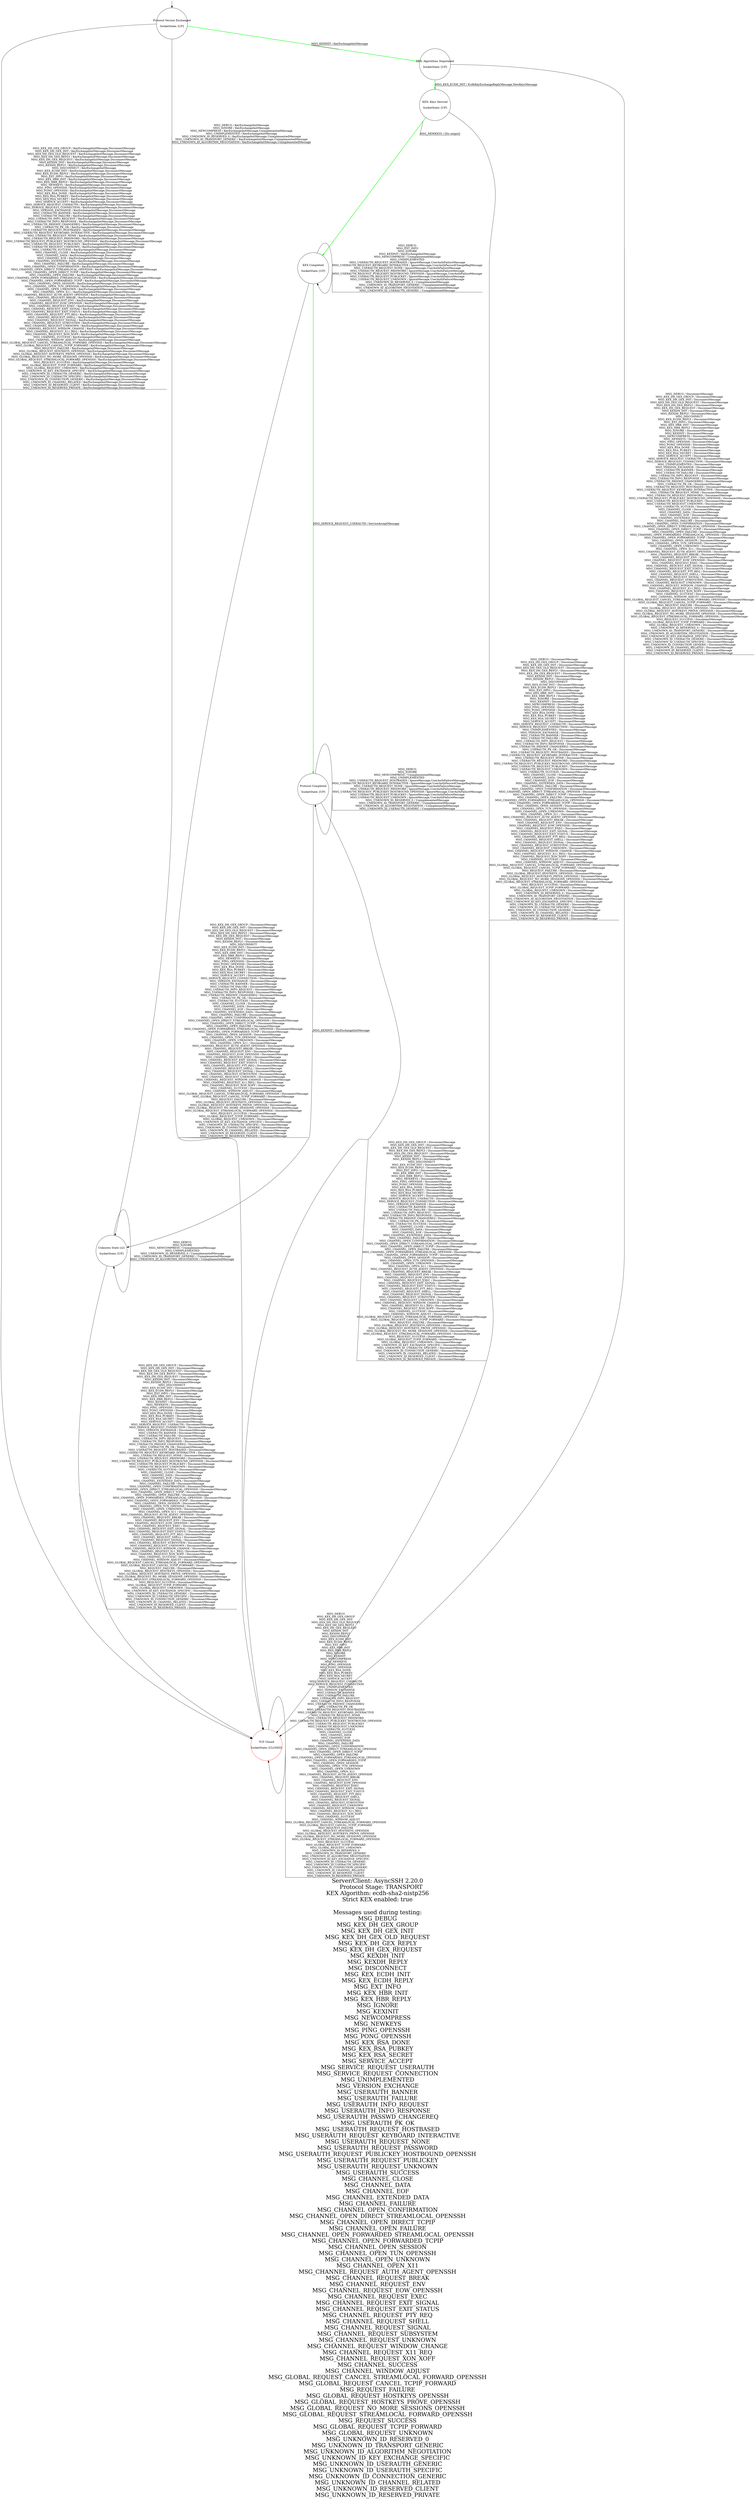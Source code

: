 digraph g {

    labelloc = "b"
    label = "Server/Client: AsyncSSH 2.20.0
    Protocol Stage: TRANSPORT
KEX Algorithm: ecdh-sha2-nistp256
Strict KEX enabled: true

 Messages used during testing: 
MSG_DEBUG
MSG_KEX_DH_GEX_GROUP
MSG_KEX_DH_GEX_INIT
MSG_KEX_DH_GEX_OLD_REQUEST
MSG_KEX_DH_GEX_REPLY
MSG_KEX_DH_GEX_REQUEST
MSG_KEXDH_INIT
MSG_KEXDH_REPLY
MSG_DISCONNECT
MSG_KEX_ECDH_INIT
MSG_KEX_ECDH_REPLY
MSG_EXT_INFO
MSG_KEX_HBR_INIT
MSG_KEX_HBR_REPLY
MSG_IGNORE
MSG_KEXINIT
MSG_NEWCOMPRESS
MSG_NEWKEYS
MSG_PING_OPENSSH
MSG_PONG_OPENSSH
MSG_KEX_RSA_DONE
MSG_KEX_RSA_PUBKEY
MSG_KEX_RSA_SECRET
MSG_SERVICE_ACCEPT
MSG_SERVICE_REQUEST_USERAUTH
MSG_SERVICE_REQUEST_CONNECTION
MSG_UNIMPLEMENTED
MSG_VERSION_EXCHANGE
MSG_USERAUTH_BANNER
MSG_USERAUTH_FAILURE
MSG_USERAUTH_INFO_REQUEST
MSG_USERAUTH_INFO_RESPONSE
MSG_USERAUTH_PASSWD_CHANGEREQ
MSG_USERAUTH_PK_OK
MSG_USERAUTH_REQUEST_HOSTBASED
MSG_USERAUTH_REQUEST_KEYBOARD_INTERACTIVE
MSG_USERAUTH_REQUEST_NONE
MSG_USERAUTH_REQUEST_PASSWORD
MSG_USERAUTH_REQUEST_PUBLICKEY_HOSTBOUND_OPENSSH
MSG_USERAUTH_REQUEST_PUBLICKEY
MSG_USERAUTH_REQUEST_UNKNOWN
MSG_USERAUTH_SUCCESS
MSG_CHANNEL_CLOSE
MSG_CHANNEL_DATA
MSG_CHANNEL_EOF
MSG_CHANNEL_EXTENDED_DATA
MSG_CHANNEL_FAILURE
MSG_CHANNEL_OPEN_CONFIRMATION
MSG_CHANNEL_OPEN_DIRECT_STREAMLOCAL_OPENSSH
MSG_CHANNEL_OPEN_DIRECT_TCPIP
MSG_CHANNEL_OPEN_FAILURE
MSG_CHANNEL_OPEN_FORWARDED_STREAMLOCAL_OPENSSH
MSG_CHANNEL_OPEN_FORWARDED_TCPIP
MSG_CHANNEL_OPEN_SESSION
MSG_CHANNEL_OPEN_TUN_OPENSSH
MSG_CHANNEL_OPEN_UNKNOWN
MSG_CHANNEL_OPEN_X11
MSG_CHANNEL_REQUEST_AUTH_AGENT_OPENSSH
MSG_CHANNEL_REQUEST_BREAK
MSG_CHANNEL_REQUEST_ENV
MSG_CHANNEL_REQUEST_EOW_OPENSSH
MSG_CHANNEL_REQUEST_EXEC
MSG_CHANNEL_REQUEST_EXIT_SIGNAL
MSG_CHANNEL_REQUEST_EXIT_STATUS
MSG_CHANNEL_REQUEST_PTY_REQ
MSG_CHANNEL_REQUEST_SHELL
MSG_CHANNEL_REQUEST_SIGNAL
MSG_CHANNEL_REQUEST_SUBSYSTEM
MSG_CHANNEL_REQUEST_UNKNOWN
MSG_CHANNEL_REQUEST_WINDOW_CHANGE
MSG_CHANNEL_REQUEST_X11_REQ
MSG_CHANNEL_REQUEST_XON_XOFF
MSG_CHANNEL_SUCCESS
MSG_CHANNEL_WINDOW_ADJUST
MSG_GLOBAL_REQUEST_CANCEL_STREAMLOCAL_FORWARD_OPENSSH
MSG_GLOBAL_REQUEST_CANCEL_TCPIP_FORWARD
MSG_REQUEST_FAILURE
MSG_GLOBAL_REQUEST_HOSTKEYS_OPENSSH
MSG_GLOBAL_REQUEST_HOSTKEYS_PROVE_OPENSSH
MSG_GLOBAL_REQUEST_NO_MORE_SESSIONS_OPENSSH
MSG_GLOBAL_REQUEST_STREAMLOCAL_FORWARD_OPENSSH
MSG_REQUEST_SUCCESS
MSG_GLOBAL_REQUEST_TCPIP_FORWARD
MSG_GLOBAL_REQUEST_UNKNOWN
MSG_UNKNOWN_ID_RESERVED_0
MSG_UNKNOWN_ID_TRANSPORT_GENERIC
MSG_UNKNOWN_ID_ALGORITHM_NEGOTIATION
MSG_UNKNOWN_ID_KEY_EXCHANGE_SPECIFIC
MSG_UNKNOWN_ID_USERAUTH_GENERIC
MSG_UNKNOWN_ID_USERAUTH_SPECIFIC
MSG_UNKNOWN_ID_CONNECTION_GENERIC
MSG_UNKNOWN_ID_CHANNEL_RELATED
MSG_UNKNOWN_ID_RESERVED_CLIENT
MSG_UNKNOWN_ID_RESERVED_PRIVATE
"
    fontsize = 30
    edge[decorate="true"]

	s0 [shape="circle" width="2.3" label="Protocol Version Exchanged

SocketState: [UP]" fixedsize="true" height="2.3"];
	s1 [shape="circle" width="2.3" label="KEX: Algorithms Negotiated

SocketState: [UP]" fixedsize="true" height="2.3"];
	s2 [shape="circle" width="2.3" label="Unknown State (s2)

SocketState: [UP]" fixedsize="true" height="2.3"];
	s3 [shape="circle" color="RED" width="2.3" label="TCP Closed

SocketState: [CLOSED]" fixedsize="true" height="2.3"];
	s4 [shape="circle" width="2.3" label="KEX: Keys Derived

SocketState: [UP]" fixedsize="true" height="2.3"];
	s5 [shape="circle" width="2.3" label="KEX Completed

SocketState: [UP]" fixedsize="true" height="2.3"];
	s6 [shape="circle" width="2.3" label="Protocol Completed

SocketState: [UP]" fixedsize="true" height="2.3"];
	s0 -> s2 [label="MSG_DEBUG / KeyExchangeInitMessage
MSG_IGNORE / KeyExchangeInitMessage
MSG_NEWCOMPRESS / KeyExchangeInitMessage,UnimplementedMessage
MSG_UNIMPLEMENTED / KeyExchangeInitMessage
MSG_UNKNOWN_ID_RESERVED_0 / KeyExchangeInitMessage,UnimplementedMessage
MSG_UNKNOWN_ID_TRANSPORT_GENERIC / KeyExchangeInitMessage,UnimplementedMessage
MSG_UNKNOWN_ID_ALGORITHM_NEGOTIATION / KeyExchangeInitMessage,UnimplementedMessage"];
	s0 -> s3 [label="MSG_KEX_DH_GEX_GROUP / KeyExchangeInitMessage,DisconnectMessage
MSG_KEX_DH_GEX_INIT / KeyExchangeInitMessage,DisconnectMessage
MSG_KEX_DH_GEX_OLD_REQUEST / KeyExchangeInitMessage,DisconnectMessage
MSG_KEX_DH_GEX_REPLY / KeyExchangeInitMessage,DisconnectMessage
MSG_KEX_DH_GEX_REQUEST / KeyExchangeInitMessage,DisconnectMessage
MSG_KEXDH_INIT / KeyExchangeInitMessage,DisconnectMessage
MSG_KEXDH_REPLY / KeyExchangeInitMessage,DisconnectMessage
MSG_DISCONNECT / KeyExchangeInitMessage
MSG_KEX_ECDH_INIT / KeyExchangeInitMessage,DisconnectMessage
MSG_KEX_ECDH_REPLY / KeyExchangeInitMessage,DisconnectMessage
MSG_EXT_INFO / KeyExchangeInitMessage,DisconnectMessage
MSG_KEX_HBR_INIT / KeyExchangeInitMessage,DisconnectMessage
MSG_KEX_HBR_REPLY / KeyExchangeInitMessage,DisconnectMessage
MSG_NEWKEYS / KeyExchangeInitMessage,DisconnectMessage
MSG_PING_OPENSSH / KeyExchangeInitMessage,DisconnectMessage
MSG_PONG_OPENSSH / KeyExchangeInitMessage,DisconnectMessage
MSG_KEX_RSA_DONE / KeyExchangeInitMessage,DisconnectMessage
MSG_KEX_RSA_PUBKEY / KeyExchangeInitMessage,DisconnectMessage
MSG_KEX_RSA_SECRET / KeyExchangeInitMessage,DisconnectMessage
MSG_SERVICE_ACCEPT / KeyExchangeInitMessage,DisconnectMessage
MSG_SERVICE_REQUEST_USERAUTH / KeyExchangeInitMessage,DisconnectMessage
MSG_SERVICE_REQUEST_CONNECTION / KeyExchangeInitMessage,DisconnectMessage
MSG_VERSION_EXCHANGE / KeyExchangeInitMessage,DisconnectMessage
MSG_USERAUTH_BANNER / KeyExchangeInitMessage,DisconnectMessage
MSG_USERAUTH_FAILURE / KeyExchangeInitMessage,DisconnectMessage
MSG_USERAUTH_INFO_REQUEST / KeyExchangeInitMessage,DisconnectMessage
MSG_USERAUTH_INFO_RESPONSE / KeyExchangeInitMessage,DisconnectMessage
MSG_USERAUTH_PASSWD_CHANGEREQ / KeyExchangeInitMessage,DisconnectMessage
MSG_USERAUTH_PK_OK / KeyExchangeInitMessage,DisconnectMessage
MSG_USERAUTH_REQUEST_HOSTBASED / KeyExchangeInitMessage,DisconnectMessage
MSG_USERAUTH_REQUEST_KEYBOARD_INTERACTIVE / KeyExchangeInitMessage,DisconnectMessage
MSG_USERAUTH_REQUEST_NONE / KeyExchangeInitMessage,DisconnectMessage
MSG_USERAUTH_REQUEST_PASSWORD / KeyExchangeInitMessage,DisconnectMessage
MSG_USERAUTH_REQUEST_PUBLICKEY_HOSTBOUND_OPENSSH / KeyExchangeInitMessage,DisconnectMessage
MSG_USERAUTH_REQUEST_PUBLICKEY / KeyExchangeInitMessage,DisconnectMessage
MSG_USERAUTH_REQUEST_UNKNOWN / KeyExchangeInitMessage,DisconnectMessage
MSG_USERAUTH_SUCCESS / KeyExchangeInitMessage,DisconnectMessage
MSG_CHANNEL_CLOSE / KeyExchangeInitMessage,DisconnectMessage
MSG_CHANNEL_DATA / KeyExchangeInitMessage,DisconnectMessage
MSG_CHANNEL_EOF / KeyExchangeInitMessage,DisconnectMessage
MSG_CHANNEL_EXTENDED_DATA / KeyExchangeInitMessage,DisconnectMessage
MSG_CHANNEL_FAILURE / KeyExchangeInitMessage,DisconnectMessage
MSG_CHANNEL_OPEN_CONFIRMATION / KeyExchangeInitMessage,DisconnectMessage
MSG_CHANNEL_OPEN_DIRECT_STREAMLOCAL_OPENSSH / KeyExchangeInitMessage,DisconnectMessage
MSG_CHANNEL_OPEN_DIRECT_TCPIP / KeyExchangeInitMessage,DisconnectMessage
MSG_CHANNEL_OPEN_FAILURE / KeyExchangeInitMessage,DisconnectMessage
MSG_CHANNEL_OPEN_FORWARDED_STREAMLOCAL_OPENSSH / KeyExchangeInitMessage,DisconnectMessage
MSG_CHANNEL_OPEN_FORWARDED_TCPIP / KeyExchangeInitMessage,DisconnectMessage
MSG_CHANNEL_OPEN_SESSION / KeyExchangeInitMessage,DisconnectMessage
MSG_CHANNEL_OPEN_TUN_OPENSSH / KeyExchangeInitMessage,DisconnectMessage
MSG_CHANNEL_OPEN_UNKNOWN / KeyExchangeInitMessage,DisconnectMessage
MSG_CHANNEL_OPEN_X11 / KeyExchangeInitMessage,DisconnectMessage
MSG_CHANNEL_REQUEST_AUTH_AGENT_OPENSSH / KeyExchangeInitMessage,DisconnectMessage
MSG_CHANNEL_REQUEST_BREAK / KeyExchangeInitMessage,DisconnectMessage
MSG_CHANNEL_REQUEST_ENV / KeyExchangeInitMessage,DisconnectMessage
MSG_CHANNEL_REQUEST_EOW_OPENSSH / KeyExchangeInitMessage,DisconnectMessage
MSG_CHANNEL_REQUEST_EXEC / KeyExchangeInitMessage,DisconnectMessage
MSG_CHANNEL_REQUEST_EXIT_SIGNAL / KeyExchangeInitMessage,DisconnectMessage
MSG_CHANNEL_REQUEST_EXIT_STATUS / KeyExchangeInitMessage,DisconnectMessage
MSG_CHANNEL_REQUEST_PTY_REQ / KeyExchangeInitMessage,DisconnectMessage
MSG_CHANNEL_REQUEST_SHELL / KeyExchangeInitMessage,DisconnectMessage
MSG_CHANNEL_REQUEST_SIGNAL / KeyExchangeInitMessage,DisconnectMessage
MSG_CHANNEL_REQUEST_SUBSYSTEM / KeyExchangeInitMessage,DisconnectMessage
MSG_CHANNEL_REQUEST_UNKNOWN / KeyExchangeInitMessage,DisconnectMessage
MSG_CHANNEL_REQUEST_WINDOW_CHANGE / KeyExchangeInitMessage,DisconnectMessage
MSG_CHANNEL_REQUEST_X11_REQ / KeyExchangeInitMessage,DisconnectMessage
MSG_CHANNEL_REQUEST_XON_XOFF / KeyExchangeInitMessage,DisconnectMessage
MSG_CHANNEL_SUCCESS / KeyExchangeInitMessage,DisconnectMessage
MSG_CHANNEL_WINDOW_ADJUST / KeyExchangeInitMessage,DisconnectMessage
MSG_GLOBAL_REQUEST_CANCEL_STREAMLOCAL_FORWARD_OPENSSH / KeyExchangeInitMessage,DisconnectMessage
MSG_GLOBAL_REQUEST_CANCEL_TCPIP_FORWARD / KeyExchangeInitMessage,DisconnectMessage
MSG_REQUEST_FAILURE / KeyExchangeInitMessage,DisconnectMessage
MSG_GLOBAL_REQUEST_HOSTKEYS_OPENSSH / KeyExchangeInitMessage,DisconnectMessage
MSG_GLOBAL_REQUEST_HOSTKEYS_PROVE_OPENSSH / KeyExchangeInitMessage,DisconnectMessage
MSG_GLOBAL_REQUEST_NO_MORE_SESSIONS_OPENSSH / KeyExchangeInitMessage,DisconnectMessage
MSG_GLOBAL_REQUEST_STREAMLOCAL_FORWARD_OPENSSH / KeyExchangeInitMessage,DisconnectMessage
MSG_REQUEST_SUCCESS / KeyExchangeInitMessage,DisconnectMessage
MSG_GLOBAL_REQUEST_TCPIP_FORWARD / KeyExchangeInitMessage,DisconnectMessage
MSG_GLOBAL_REQUEST_UNKNOWN / KeyExchangeInitMessage,DisconnectMessage
MSG_UNKNOWN_ID_KEY_EXCHANGE_SPECIFIC / KeyExchangeInitMessage,DisconnectMessage
MSG_UNKNOWN_ID_USERAUTH_GENERIC / KeyExchangeInitMessage,DisconnectMessage
MSG_UNKNOWN_ID_USERAUTH_SPECIFIC / KeyExchangeInitMessage,DisconnectMessage
MSG_UNKNOWN_ID_CONNECTION_GENERIC / KeyExchangeInitMessage,DisconnectMessage
MSG_UNKNOWN_ID_CHANNEL_RELATED / KeyExchangeInitMessage,DisconnectMessage
MSG_UNKNOWN_ID_RESERVED_CLIENT / KeyExchangeInitMessage,DisconnectMessage
MSG_UNKNOWN_ID_RESERVED_PRIVATE / KeyExchangeInitMessage,DisconnectMessage"];
	s0 -> s1 [color="GREEN" style="bold" label="MSG_KEXINIT / KeyExchangeInitMessage"];
	s1 -> s3 [label="MSG_DEBUG / DisconnectMessage
MSG_KEX_DH_GEX_GROUP / DisconnectMessage
MSG_KEX_DH_GEX_INIT / DisconnectMessage
MSG_KEX_DH_GEX_OLD_REQUEST / DisconnectMessage
MSG_KEX_DH_GEX_REPLY / DisconnectMessage
MSG_KEX_DH_GEX_REQUEST / DisconnectMessage
MSG_KEXDH_INIT / DisconnectMessage
MSG_KEXDH_REPLY / DisconnectMessage
MSG_DISCONNECT
MSG_KEX_ECDH_REPLY / DisconnectMessage
MSG_EXT_INFO / DisconnectMessage
MSG_KEX_HBR_INIT / DisconnectMessage
MSG_KEX_HBR_REPLY / DisconnectMessage
MSG_IGNORE / DisconnectMessage
MSG_KEXINIT / DisconnectMessage
MSG_NEWCOMPRESS / DisconnectMessage
MSG_NEWKEYS / DisconnectMessage
MSG_PING_OPENSSH / DisconnectMessage
MSG_PONG_OPENSSH / DisconnectMessage
MSG_KEX_RSA_DONE / DisconnectMessage
MSG_KEX_RSA_PUBKEY / DisconnectMessage
MSG_KEX_RSA_SECRET / DisconnectMessage
MSG_SERVICE_ACCEPT / DisconnectMessage
MSG_SERVICE_REQUEST_USERAUTH / DisconnectMessage
MSG_SERVICE_REQUEST_CONNECTION / DisconnectMessage
MSG_UNIMPLEMENTED / DisconnectMessage
MSG_VERSION_EXCHANGE / DisconnectMessage
MSG_USERAUTH_BANNER / DisconnectMessage
MSG_USERAUTH_FAILURE / DisconnectMessage
MSG_USERAUTH_INFO_REQUEST / DisconnectMessage
MSG_USERAUTH_INFO_RESPONSE / DisconnectMessage
MSG_USERAUTH_PASSWD_CHANGEREQ / DisconnectMessage
MSG_USERAUTH_PK_OK / DisconnectMessage
MSG_USERAUTH_REQUEST_HOSTBASED / DisconnectMessage
MSG_USERAUTH_REQUEST_KEYBOARD_INTERACTIVE / DisconnectMessage
MSG_USERAUTH_REQUEST_NONE / DisconnectMessage
MSG_USERAUTH_REQUEST_PASSWORD / DisconnectMessage
MSG_USERAUTH_REQUEST_PUBLICKEY_HOSTBOUND_OPENSSH / DisconnectMessage
MSG_USERAUTH_REQUEST_PUBLICKEY / DisconnectMessage
MSG_USERAUTH_REQUEST_UNKNOWN / DisconnectMessage
MSG_USERAUTH_SUCCESS / DisconnectMessage
MSG_CHANNEL_CLOSE / DisconnectMessage
MSG_CHANNEL_DATA / DisconnectMessage
MSG_CHANNEL_EOF / DisconnectMessage
MSG_CHANNEL_EXTENDED_DATA / DisconnectMessage
MSG_CHANNEL_FAILURE / DisconnectMessage
MSG_CHANNEL_OPEN_CONFIRMATION / DisconnectMessage
MSG_CHANNEL_OPEN_DIRECT_STREAMLOCAL_OPENSSH / DisconnectMessage
MSG_CHANNEL_OPEN_DIRECT_TCPIP / DisconnectMessage
MSG_CHANNEL_OPEN_FAILURE / DisconnectMessage
MSG_CHANNEL_OPEN_FORWARDED_STREAMLOCAL_OPENSSH / DisconnectMessage
MSG_CHANNEL_OPEN_FORWARDED_TCPIP / DisconnectMessage
MSG_CHANNEL_OPEN_SESSION / DisconnectMessage
MSG_CHANNEL_OPEN_TUN_OPENSSH / DisconnectMessage
MSG_CHANNEL_OPEN_UNKNOWN / DisconnectMessage
MSG_CHANNEL_OPEN_X11 / DisconnectMessage
MSG_CHANNEL_REQUEST_AUTH_AGENT_OPENSSH / DisconnectMessage
MSG_CHANNEL_REQUEST_BREAK / DisconnectMessage
MSG_CHANNEL_REQUEST_ENV / DisconnectMessage
MSG_CHANNEL_REQUEST_EOW_OPENSSH / DisconnectMessage
MSG_CHANNEL_REQUEST_EXEC / DisconnectMessage
MSG_CHANNEL_REQUEST_EXIT_SIGNAL / DisconnectMessage
MSG_CHANNEL_REQUEST_EXIT_STATUS / DisconnectMessage
MSG_CHANNEL_REQUEST_PTY_REQ / DisconnectMessage
MSG_CHANNEL_REQUEST_SHELL / DisconnectMessage
MSG_CHANNEL_REQUEST_SIGNAL / DisconnectMessage
MSG_CHANNEL_REQUEST_SUBSYSTEM / DisconnectMessage
MSG_CHANNEL_REQUEST_UNKNOWN / DisconnectMessage
MSG_CHANNEL_REQUEST_WINDOW_CHANGE / DisconnectMessage
MSG_CHANNEL_REQUEST_X11_REQ / DisconnectMessage
MSG_CHANNEL_REQUEST_XON_XOFF / DisconnectMessage
MSG_CHANNEL_SUCCESS / DisconnectMessage
MSG_CHANNEL_WINDOW_ADJUST / DisconnectMessage
MSG_GLOBAL_REQUEST_CANCEL_STREAMLOCAL_FORWARD_OPENSSH / DisconnectMessage
MSG_GLOBAL_REQUEST_CANCEL_TCPIP_FORWARD / DisconnectMessage
MSG_REQUEST_FAILURE / DisconnectMessage
MSG_GLOBAL_REQUEST_HOSTKEYS_OPENSSH / DisconnectMessage
MSG_GLOBAL_REQUEST_HOSTKEYS_PROVE_OPENSSH / DisconnectMessage
MSG_GLOBAL_REQUEST_NO_MORE_SESSIONS_OPENSSH / DisconnectMessage
MSG_GLOBAL_REQUEST_STREAMLOCAL_FORWARD_OPENSSH / DisconnectMessage
MSG_REQUEST_SUCCESS / DisconnectMessage
MSG_GLOBAL_REQUEST_TCPIP_FORWARD / DisconnectMessage
MSG_GLOBAL_REQUEST_UNKNOWN / DisconnectMessage
MSG_UNKNOWN_ID_RESERVED_0 / DisconnectMessage
MSG_UNKNOWN_ID_TRANSPORT_GENERIC / DisconnectMessage
MSG_UNKNOWN_ID_ALGORITHM_NEGOTIATION / DisconnectMessage
MSG_UNKNOWN_ID_KEY_EXCHANGE_SPECIFIC / DisconnectMessage
MSG_UNKNOWN_ID_USERAUTH_GENERIC / DisconnectMessage
MSG_UNKNOWN_ID_USERAUTH_SPECIFIC / DisconnectMessage
MSG_UNKNOWN_ID_CONNECTION_GENERIC / DisconnectMessage
MSG_UNKNOWN_ID_CHANNEL_RELATED / DisconnectMessage
MSG_UNKNOWN_ID_RESERVED_CLIENT / DisconnectMessage
MSG_UNKNOWN_ID_RESERVED_PRIVATE / DisconnectMessage"];
	s1 -> s4 [color="GREEN" style="bold" label="MSG_KEX_ECDH_INIT / EcdhKeyExchangeReplyMessage,NewKeysMessage"];
	s2 -> s2 [label="MSG_DEBUG
MSG_IGNORE
MSG_NEWCOMPRESS / UnimplementedMessage
MSG_UNIMPLEMENTED
MSG_UNKNOWN_ID_RESERVED_0 / UnimplementedMessage
MSG_UNKNOWN_ID_TRANSPORT_GENERIC / UnimplementedMessage
MSG_UNKNOWN_ID_ALGORITHM_NEGOTIATION / UnimplementedMessage"];
	s2 -> s3 [label="MSG_KEX_DH_GEX_GROUP / DisconnectMessage
MSG_KEX_DH_GEX_INIT / DisconnectMessage
MSG_KEX_DH_GEX_OLD_REQUEST / DisconnectMessage
MSG_KEX_DH_GEX_REPLY / DisconnectMessage
MSG_KEX_DH_GEX_REQUEST / DisconnectMessage
MSG_KEXDH_INIT / DisconnectMessage
MSG_KEXDH_REPLY / DisconnectMessage
MSG_DISCONNECT
MSG_KEX_ECDH_INIT / DisconnectMessage
MSG_KEX_ECDH_REPLY / DisconnectMessage
MSG_EXT_INFO / DisconnectMessage
MSG_KEX_HBR_INIT / DisconnectMessage
MSG_KEX_HBR_REPLY / DisconnectMessage
MSG_KEXINIT / DisconnectMessage
MSG_NEWKEYS / DisconnectMessage
MSG_PING_OPENSSH / DisconnectMessage
MSG_PONG_OPENSSH / DisconnectMessage
MSG_KEX_RSA_DONE / DisconnectMessage
MSG_KEX_RSA_PUBKEY / DisconnectMessage
MSG_KEX_RSA_SECRET / DisconnectMessage
MSG_SERVICE_ACCEPT / DisconnectMessage
MSG_SERVICE_REQUEST_USERAUTH / DisconnectMessage
MSG_SERVICE_REQUEST_CONNECTION / DisconnectMessage
MSG_VERSION_EXCHANGE / DisconnectMessage
MSG_USERAUTH_BANNER / DisconnectMessage
MSG_USERAUTH_FAILURE / DisconnectMessage
MSG_USERAUTH_INFO_REQUEST / DisconnectMessage
MSG_USERAUTH_INFO_RESPONSE / DisconnectMessage
MSG_USERAUTH_PASSWD_CHANGEREQ / DisconnectMessage
MSG_USERAUTH_PK_OK / DisconnectMessage
MSG_USERAUTH_REQUEST_HOSTBASED / DisconnectMessage
MSG_USERAUTH_REQUEST_KEYBOARD_INTERACTIVE / DisconnectMessage
MSG_USERAUTH_REQUEST_NONE / DisconnectMessage
MSG_USERAUTH_REQUEST_PASSWORD / DisconnectMessage
MSG_USERAUTH_REQUEST_PUBLICKEY_HOSTBOUND_OPENSSH / DisconnectMessage
MSG_USERAUTH_REQUEST_PUBLICKEY / DisconnectMessage
MSG_USERAUTH_REQUEST_UNKNOWN / DisconnectMessage
MSG_USERAUTH_SUCCESS / DisconnectMessage
MSG_CHANNEL_CLOSE / DisconnectMessage
MSG_CHANNEL_DATA / DisconnectMessage
MSG_CHANNEL_EOF / DisconnectMessage
MSG_CHANNEL_EXTENDED_DATA / DisconnectMessage
MSG_CHANNEL_FAILURE / DisconnectMessage
MSG_CHANNEL_OPEN_CONFIRMATION / DisconnectMessage
MSG_CHANNEL_OPEN_DIRECT_STREAMLOCAL_OPENSSH / DisconnectMessage
MSG_CHANNEL_OPEN_DIRECT_TCPIP / DisconnectMessage
MSG_CHANNEL_OPEN_FAILURE / DisconnectMessage
MSG_CHANNEL_OPEN_FORWARDED_STREAMLOCAL_OPENSSH / DisconnectMessage
MSG_CHANNEL_OPEN_FORWARDED_TCPIP / DisconnectMessage
MSG_CHANNEL_OPEN_SESSION / DisconnectMessage
MSG_CHANNEL_OPEN_TUN_OPENSSH / DisconnectMessage
MSG_CHANNEL_OPEN_UNKNOWN / DisconnectMessage
MSG_CHANNEL_OPEN_X11 / DisconnectMessage
MSG_CHANNEL_REQUEST_AUTH_AGENT_OPENSSH / DisconnectMessage
MSG_CHANNEL_REQUEST_BREAK / DisconnectMessage
MSG_CHANNEL_REQUEST_ENV / DisconnectMessage
MSG_CHANNEL_REQUEST_EOW_OPENSSH / DisconnectMessage
MSG_CHANNEL_REQUEST_EXEC / DisconnectMessage
MSG_CHANNEL_REQUEST_EXIT_SIGNAL / DisconnectMessage
MSG_CHANNEL_REQUEST_EXIT_STATUS / DisconnectMessage
MSG_CHANNEL_REQUEST_PTY_REQ / DisconnectMessage
MSG_CHANNEL_REQUEST_SHELL / DisconnectMessage
MSG_CHANNEL_REQUEST_SIGNAL / DisconnectMessage
MSG_CHANNEL_REQUEST_SUBSYSTEM / DisconnectMessage
MSG_CHANNEL_REQUEST_UNKNOWN / DisconnectMessage
MSG_CHANNEL_REQUEST_WINDOW_CHANGE / DisconnectMessage
MSG_CHANNEL_REQUEST_X11_REQ / DisconnectMessage
MSG_CHANNEL_REQUEST_XON_XOFF / DisconnectMessage
MSG_CHANNEL_SUCCESS / DisconnectMessage
MSG_CHANNEL_WINDOW_ADJUST / DisconnectMessage
MSG_GLOBAL_REQUEST_CANCEL_STREAMLOCAL_FORWARD_OPENSSH / DisconnectMessage
MSG_GLOBAL_REQUEST_CANCEL_TCPIP_FORWARD / DisconnectMessage
MSG_REQUEST_FAILURE / DisconnectMessage
MSG_GLOBAL_REQUEST_HOSTKEYS_OPENSSH / DisconnectMessage
MSG_GLOBAL_REQUEST_HOSTKEYS_PROVE_OPENSSH / DisconnectMessage
MSG_GLOBAL_REQUEST_NO_MORE_SESSIONS_OPENSSH / DisconnectMessage
MSG_GLOBAL_REQUEST_STREAMLOCAL_FORWARD_OPENSSH / DisconnectMessage
MSG_REQUEST_SUCCESS / DisconnectMessage
MSG_GLOBAL_REQUEST_TCPIP_FORWARD / DisconnectMessage
MSG_GLOBAL_REQUEST_UNKNOWN / DisconnectMessage
MSG_UNKNOWN_ID_KEY_EXCHANGE_SPECIFIC / DisconnectMessage
MSG_UNKNOWN_ID_USERAUTH_GENERIC / DisconnectMessage
MSG_UNKNOWN_ID_USERAUTH_SPECIFIC / DisconnectMessage
MSG_UNKNOWN_ID_CONNECTION_GENERIC / DisconnectMessage
MSG_UNKNOWN_ID_CHANNEL_RELATED / DisconnectMessage
MSG_UNKNOWN_ID_RESERVED_CLIENT / DisconnectMessage
MSG_UNKNOWN_ID_RESERVED_PRIVATE / DisconnectMessage"];
	s3 -> s3 [label="MSG_DEBUG
MSG_KEX_DH_GEX_GROUP
MSG_KEX_DH_GEX_INIT
MSG_KEX_DH_GEX_OLD_REQUEST
MSG_KEX_DH_GEX_REPLY
MSG_KEX_DH_GEX_REQUEST
MSG_KEXDH_INIT
MSG_KEXDH_REPLY
MSG_DISCONNECT
MSG_KEX_ECDH_INIT
MSG_KEX_ECDH_REPLY
MSG_EXT_INFO
MSG_KEX_HBR_INIT
MSG_KEX_HBR_REPLY
MSG_IGNORE
MSG_KEXINIT
MSG_NEWCOMPRESS
MSG_NEWKEYS
MSG_PING_OPENSSH
MSG_PONG_OPENSSH
MSG_KEX_RSA_DONE
MSG_KEX_RSA_PUBKEY
MSG_KEX_RSA_SECRET
MSG_SERVICE_ACCEPT
MSG_SERVICE_REQUEST_USERAUTH
MSG_SERVICE_REQUEST_CONNECTION
MSG_UNIMPLEMENTED
MSG_VERSION_EXCHANGE
MSG_USERAUTH_BANNER
MSG_USERAUTH_FAILURE
MSG_USERAUTH_INFO_REQUEST
MSG_USERAUTH_INFO_RESPONSE
MSG_USERAUTH_PASSWD_CHANGEREQ
MSG_USERAUTH_PK_OK
MSG_USERAUTH_REQUEST_HOSTBASED
MSG_USERAUTH_REQUEST_KEYBOARD_INTERACTIVE
MSG_USERAUTH_REQUEST_NONE
MSG_USERAUTH_REQUEST_PASSWORD
MSG_USERAUTH_REQUEST_PUBLICKEY_HOSTBOUND_OPENSSH
MSG_USERAUTH_REQUEST_PUBLICKEY
MSG_USERAUTH_REQUEST_UNKNOWN
MSG_USERAUTH_SUCCESS
MSG_CHANNEL_CLOSE
MSG_CHANNEL_DATA
MSG_CHANNEL_EOF
MSG_CHANNEL_EXTENDED_DATA
MSG_CHANNEL_FAILURE
MSG_CHANNEL_OPEN_CONFIRMATION
MSG_CHANNEL_OPEN_DIRECT_STREAMLOCAL_OPENSSH
MSG_CHANNEL_OPEN_DIRECT_TCPIP
MSG_CHANNEL_OPEN_FAILURE
MSG_CHANNEL_OPEN_FORWARDED_STREAMLOCAL_OPENSSH
MSG_CHANNEL_OPEN_FORWARDED_TCPIP
MSG_CHANNEL_OPEN_SESSION
MSG_CHANNEL_OPEN_TUN_OPENSSH
MSG_CHANNEL_OPEN_UNKNOWN
MSG_CHANNEL_OPEN_X11
MSG_CHANNEL_REQUEST_AUTH_AGENT_OPENSSH
MSG_CHANNEL_REQUEST_BREAK
MSG_CHANNEL_REQUEST_ENV
MSG_CHANNEL_REQUEST_EOW_OPENSSH
MSG_CHANNEL_REQUEST_EXEC
MSG_CHANNEL_REQUEST_EXIT_SIGNAL
MSG_CHANNEL_REQUEST_EXIT_STATUS
MSG_CHANNEL_REQUEST_PTY_REQ
MSG_CHANNEL_REQUEST_SHELL
MSG_CHANNEL_REQUEST_SIGNAL
MSG_CHANNEL_REQUEST_SUBSYSTEM
MSG_CHANNEL_REQUEST_UNKNOWN
MSG_CHANNEL_REQUEST_WINDOW_CHANGE
MSG_CHANNEL_REQUEST_X11_REQ
MSG_CHANNEL_REQUEST_XON_XOFF
MSG_CHANNEL_SUCCESS
MSG_CHANNEL_WINDOW_ADJUST
MSG_GLOBAL_REQUEST_CANCEL_STREAMLOCAL_FORWARD_OPENSSH
MSG_GLOBAL_REQUEST_CANCEL_TCPIP_FORWARD
MSG_REQUEST_FAILURE
MSG_GLOBAL_REQUEST_HOSTKEYS_OPENSSH
MSG_GLOBAL_REQUEST_HOSTKEYS_PROVE_OPENSSH
MSG_GLOBAL_REQUEST_NO_MORE_SESSIONS_OPENSSH
MSG_GLOBAL_REQUEST_STREAMLOCAL_FORWARD_OPENSSH
MSG_REQUEST_SUCCESS
MSG_GLOBAL_REQUEST_TCPIP_FORWARD
MSG_GLOBAL_REQUEST_UNKNOWN
MSG_UNKNOWN_ID_RESERVED_0
MSG_UNKNOWN_ID_TRANSPORT_GENERIC
MSG_UNKNOWN_ID_ALGORITHM_NEGOTIATION
MSG_UNKNOWN_ID_KEY_EXCHANGE_SPECIFIC
MSG_UNKNOWN_ID_USERAUTH_GENERIC
MSG_UNKNOWN_ID_USERAUTH_SPECIFIC
MSG_UNKNOWN_ID_CONNECTION_GENERIC
MSG_UNKNOWN_ID_CHANNEL_RELATED
MSG_UNKNOWN_ID_RESERVED_CLIENT
MSG_UNKNOWN_ID_RESERVED_PRIVATE"];
	s4 -> s3 [label="MSG_DEBUG / DisconnectMessage
MSG_KEX_DH_GEX_GROUP / DisconnectMessage
MSG_KEX_DH_GEX_INIT / DisconnectMessage
MSG_KEX_DH_GEX_OLD_REQUEST / DisconnectMessage
MSG_KEX_DH_GEX_REPLY / DisconnectMessage
MSG_KEX_DH_GEX_REQUEST / DisconnectMessage
MSG_KEXDH_INIT / DisconnectMessage
MSG_KEXDH_REPLY / DisconnectMessage
MSG_DISCONNECT
MSG_KEX_ECDH_INIT / DisconnectMessage
MSG_KEX_ECDH_REPLY / DisconnectMessage
MSG_EXT_INFO / DisconnectMessage
MSG_KEX_HBR_INIT / DisconnectMessage
MSG_KEX_HBR_REPLY / DisconnectMessage
MSG_IGNORE / DisconnectMessage
MSG_KEXINIT / DisconnectMessage
MSG_NEWCOMPRESS / DisconnectMessage
MSG_PING_OPENSSH / DisconnectMessage
MSG_PONG_OPENSSH / DisconnectMessage
MSG_KEX_RSA_DONE / DisconnectMessage
MSG_KEX_RSA_PUBKEY / DisconnectMessage
MSG_KEX_RSA_SECRET / DisconnectMessage
MSG_SERVICE_ACCEPT / DisconnectMessage
MSG_SERVICE_REQUEST_USERAUTH / DisconnectMessage
MSG_SERVICE_REQUEST_CONNECTION / DisconnectMessage
MSG_UNIMPLEMENTED / DisconnectMessage
MSG_VERSION_EXCHANGE / DisconnectMessage
MSG_USERAUTH_BANNER / DisconnectMessage
MSG_USERAUTH_FAILURE / DisconnectMessage
MSG_USERAUTH_INFO_REQUEST / DisconnectMessage
MSG_USERAUTH_INFO_RESPONSE / DisconnectMessage
MSG_USERAUTH_PASSWD_CHANGEREQ / DisconnectMessage
MSG_USERAUTH_PK_OK / DisconnectMessage
MSG_USERAUTH_REQUEST_HOSTBASED / DisconnectMessage
MSG_USERAUTH_REQUEST_KEYBOARD_INTERACTIVE / DisconnectMessage
MSG_USERAUTH_REQUEST_NONE / DisconnectMessage
MSG_USERAUTH_REQUEST_PASSWORD / DisconnectMessage
MSG_USERAUTH_REQUEST_PUBLICKEY_HOSTBOUND_OPENSSH / DisconnectMessage
MSG_USERAUTH_REQUEST_PUBLICKEY / DisconnectMessage
MSG_USERAUTH_REQUEST_UNKNOWN / DisconnectMessage
MSG_USERAUTH_SUCCESS / DisconnectMessage
MSG_CHANNEL_CLOSE / DisconnectMessage
MSG_CHANNEL_DATA / DisconnectMessage
MSG_CHANNEL_EOF / DisconnectMessage
MSG_CHANNEL_EXTENDED_DATA / DisconnectMessage
MSG_CHANNEL_FAILURE / DisconnectMessage
MSG_CHANNEL_OPEN_CONFIRMATION / DisconnectMessage
MSG_CHANNEL_OPEN_DIRECT_STREAMLOCAL_OPENSSH / DisconnectMessage
MSG_CHANNEL_OPEN_DIRECT_TCPIP / DisconnectMessage
MSG_CHANNEL_OPEN_FAILURE / DisconnectMessage
MSG_CHANNEL_OPEN_FORWARDED_STREAMLOCAL_OPENSSH / DisconnectMessage
MSG_CHANNEL_OPEN_FORWARDED_TCPIP / DisconnectMessage
MSG_CHANNEL_OPEN_SESSION / DisconnectMessage
MSG_CHANNEL_OPEN_TUN_OPENSSH / DisconnectMessage
MSG_CHANNEL_OPEN_UNKNOWN / DisconnectMessage
MSG_CHANNEL_OPEN_X11 / DisconnectMessage
MSG_CHANNEL_REQUEST_AUTH_AGENT_OPENSSH / DisconnectMessage
MSG_CHANNEL_REQUEST_BREAK / DisconnectMessage
MSG_CHANNEL_REQUEST_ENV / DisconnectMessage
MSG_CHANNEL_REQUEST_EOW_OPENSSH / DisconnectMessage
MSG_CHANNEL_REQUEST_EXEC / DisconnectMessage
MSG_CHANNEL_REQUEST_EXIT_SIGNAL / DisconnectMessage
MSG_CHANNEL_REQUEST_EXIT_STATUS / DisconnectMessage
MSG_CHANNEL_REQUEST_PTY_REQ / DisconnectMessage
MSG_CHANNEL_REQUEST_SHELL / DisconnectMessage
MSG_CHANNEL_REQUEST_SIGNAL / DisconnectMessage
MSG_CHANNEL_REQUEST_SUBSYSTEM / DisconnectMessage
MSG_CHANNEL_REQUEST_UNKNOWN / DisconnectMessage
MSG_CHANNEL_REQUEST_WINDOW_CHANGE / DisconnectMessage
MSG_CHANNEL_REQUEST_X11_REQ / DisconnectMessage
MSG_CHANNEL_REQUEST_XON_XOFF / DisconnectMessage
MSG_CHANNEL_SUCCESS / DisconnectMessage
MSG_CHANNEL_WINDOW_ADJUST / DisconnectMessage
MSG_GLOBAL_REQUEST_CANCEL_STREAMLOCAL_FORWARD_OPENSSH / DisconnectMessage
MSG_GLOBAL_REQUEST_CANCEL_TCPIP_FORWARD / DisconnectMessage
MSG_REQUEST_FAILURE / DisconnectMessage
MSG_GLOBAL_REQUEST_HOSTKEYS_OPENSSH / DisconnectMessage
MSG_GLOBAL_REQUEST_HOSTKEYS_PROVE_OPENSSH / DisconnectMessage
MSG_GLOBAL_REQUEST_NO_MORE_SESSIONS_OPENSSH / DisconnectMessage
MSG_GLOBAL_REQUEST_STREAMLOCAL_FORWARD_OPENSSH / DisconnectMessage
MSG_REQUEST_SUCCESS / DisconnectMessage
MSG_GLOBAL_REQUEST_TCPIP_FORWARD / DisconnectMessage
MSG_GLOBAL_REQUEST_UNKNOWN / DisconnectMessage
MSG_UNKNOWN_ID_RESERVED_0 / DisconnectMessage
MSG_UNKNOWN_ID_TRANSPORT_GENERIC / DisconnectMessage
MSG_UNKNOWN_ID_ALGORITHM_NEGOTIATION / DisconnectMessage
MSG_UNKNOWN_ID_KEY_EXCHANGE_SPECIFIC / DisconnectMessage
MSG_UNKNOWN_ID_USERAUTH_GENERIC / DisconnectMessage
MSG_UNKNOWN_ID_USERAUTH_SPECIFIC / DisconnectMessage
MSG_UNKNOWN_ID_CONNECTION_GENERIC / DisconnectMessage
MSG_UNKNOWN_ID_CHANNEL_RELATED / DisconnectMessage
MSG_UNKNOWN_ID_RESERVED_CLIENT / DisconnectMessage
MSG_UNKNOWN_ID_RESERVED_PRIVATE / DisconnectMessage"];
	s4 -> s5 [color="GREEN" style="bold" label="MSG_NEWKEYS / [No output]"];
	s5 -> s5 [label="MSG_DEBUG
MSG_EXT_INFO
MSG_IGNORE
MSG_KEXINIT / KeyExchangeInitMessage
MSG_NEWCOMPRESS / UnimplementedMessage
MSG_UNIMPLEMENTED
MSG_USERAUTH_REQUEST_HOSTBASED / IgnoreMessage,UserAuthFailureMessage
MSG_USERAUTH_REQUEST_KEYBOARD_INTERACTIVE / IgnoreMessage,UserAuthPasswdChangeReqMessage
MSG_USERAUTH_REQUEST_NONE / IgnoreMessage,UserAuthFailureMessage
MSG_USERAUTH_REQUEST_PASSWORD / IgnoreMessage,UserAuthFailureMessage
MSG_USERAUTH_REQUEST_PUBLICKEY_HOSTBOUND_OPENSSH / IgnoreMessage,UserAuthFailureMessage
MSG_USERAUTH_REQUEST_PUBLICKEY / IgnoreMessage,UserAuthFailureMessage
MSG_USERAUTH_REQUEST_UNKNOWN / IgnoreMessage,UserAuthFailureMessage
MSG_UNKNOWN_ID_RESERVED_0 / UnimplementedMessage
MSG_UNKNOWN_ID_TRANSPORT_GENERIC / UnimplementedMessage
MSG_UNKNOWN_ID_ALGORITHM_NEGOTIATION / UnimplementedMessage
MSG_UNKNOWN_ID_USERAUTH_GENERIC / UnimplementedMessage"];
	s5 -> s3 [label="MSG_KEX_DH_GEX_GROUP / DisconnectMessage
MSG_KEX_DH_GEX_INIT / DisconnectMessage
MSG_KEX_DH_GEX_OLD_REQUEST / DisconnectMessage
MSG_KEX_DH_GEX_REPLY / DisconnectMessage
MSG_KEX_DH_GEX_REQUEST / DisconnectMessage
MSG_KEXDH_INIT / DisconnectMessage
MSG_KEXDH_REPLY / DisconnectMessage
MSG_DISCONNECT
MSG_KEX_ECDH_INIT / DisconnectMessage
MSG_KEX_ECDH_REPLY / DisconnectMessage
MSG_KEX_HBR_INIT / DisconnectMessage
MSG_KEX_HBR_REPLY / DisconnectMessage
MSG_NEWKEYS / DisconnectMessage
MSG_PING_OPENSSH / DisconnectMessage
MSG_PONG_OPENSSH / DisconnectMessage
MSG_KEX_RSA_DONE / DisconnectMessage
MSG_KEX_RSA_PUBKEY / DisconnectMessage
MSG_KEX_RSA_SECRET / DisconnectMessage
MSG_SERVICE_ACCEPT / DisconnectMessage
MSG_SERVICE_REQUEST_CONNECTION / DisconnectMessage
MSG_VERSION_EXCHANGE / DisconnectMessage
MSG_USERAUTH_BANNER / DisconnectMessage
MSG_USERAUTH_FAILURE / DisconnectMessage
MSG_USERAUTH_INFO_REQUEST / DisconnectMessage
MSG_USERAUTH_INFO_RESPONSE / DisconnectMessage
MSG_USERAUTH_PASSWD_CHANGEREQ / DisconnectMessage
MSG_USERAUTH_PK_OK / DisconnectMessage
MSG_USERAUTH_SUCCESS / DisconnectMessage
MSG_CHANNEL_CLOSE / DisconnectMessage
MSG_CHANNEL_DATA / DisconnectMessage
MSG_CHANNEL_EOF / DisconnectMessage
MSG_CHANNEL_EXTENDED_DATA / DisconnectMessage
MSG_CHANNEL_FAILURE / DisconnectMessage
MSG_CHANNEL_OPEN_CONFIRMATION / DisconnectMessage
MSG_CHANNEL_OPEN_DIRECT_STREAMLOCAL_OPENSSH / DisconnectMessage
MSG_CHANNEL_OPEN_DIRECT_TCPIP / DisconnectMessage
MSG_CHANNEL_OPEN_FAILURE / DisconnectMessage
MSG_CHANNEL_OPEN_FORWARDED_STREAMLOCAL_OPENSSH / DisconnectMessage
MSG_CHANNEL_OPEN_FORWARDED_TCPIP / DisconnectMessage
MSG_CHANNEL_OPEN_SESSION / DisconnectMessage
MSG_CHANNEL_OPEN_TUN_OPENSSH / DisconnectMessage
MSG_CHANNEL_OPEN_UNKNOWN / DisconnectMessage
MSG_CHANNEL_OPEN_X11 / DisconnectMessage
MSG_CHANNEL_REQUEST_AUTH_AGENT_OPENSSH / DisconnectMessage
MSG_CHANNEL_REQUEST_BREAK / DisconnectMessage
MSG_CHANNEL_REQUEST_ENV / DisconnectMessage
MSG_CHANNEL_REQUEST_EOW_OPENSSH / DisconnectMessage
MSG_CHANNEL_REQUEST_EXEC / DisconnectMessage
MSG_CHANNEL_REQUEST_EXIT_SIGNAL / DisconnectMessage
MSG_CHANNEL_REQUEST_EXIT_STATUS / DisconnectMessage
MSG_CHANNEL_REQUEST_PTY_REQ / DisconnectMessage
MSG_CHANNEL_REQUEST_SHELL / DisconnectMessage
MSG_CHANNEL_REQUEST_SIGNAL / DisconnectMessage
MSG_CHANNEL_REQUEST_SUBSYSTEM / DisconnectMessage
MSG_CHANNEL_REQUEST_UNKNOWN / DisconnectMessage
MSG_CHANNEL_REQUEST_WINDOW_CHANGE / DisconnectMessage
MSG_CHANNEL_REQUEST_X11_REQ / DisconnectMessage
MSG_CHANNEL_REQUEST_XON_XOFF / DisconnectMessage
MSG_CHANNEL_SUCCESS / DisconnectMessage
MSG_CHANNEL_WINDOW_ADJUST / DisconnectMessage
MSG_GLOBAL_REQUEST_CANCEL_STREAMLOCAL_FORWARD_OPENSSH / DisconnectMessage
MSG_GLOBAL_REQUEST_CANCEL_TCPIP_FORWARD / DisconnectMessage
MSG_REQUEST_FAILURE / DisconnectMessage
MSG_GLOBAL_REQUEST_HOSTKEYS_OPENSSH / DisconnectMessage
MSG_GLOBAL_REQUEST_HOSTKEYS_PROVE_OPENSSH / DisconnectMessage
MSG_GLOBAL_REQUEST_NO_MORE_SESSIONS_OPENSSH / DisconnectMessage
MSG_GLOBAL_REQUEST_STREAMLOCAL_FORWARD_OPENSSH / DisconnectMessage
MSG_REQUEST_SUCCESS / DisconnectMessage
MSG_GLOBAL_REQUEST_TCPIP_FORWARD / DisconnectMessage
MSG_GLOBAL_REQUEST_UNKNOWN / DisconnectMessage
MSG_UNKNOWN_ID_KEY_EXCHANGE_SPECIFIC / DisconnectMessage
MSG_UNKNOWN_ID_USERAUTH_SPECIFIC / DisconnectMessage
MSG_UNKNOWN_ID_CONNECTION_GENERIC / DisconnectMessage
MSG_UNKNOWN_ID_CHANNEL_RELATED / DisconnectMessage
MSG_UNKNOWN_ID_RESERVED_CLIENT / DisconnectMessage
MSG_UNKNOWN_ID_RESERVED_PRIVATE / DisconnectMessage"];
	s5 -> s6 [color="GREEN" style="bold" label="MSG_SERVICE_REQUEST_USERAUTH / ServiceAcceptMessage"];
	s6 -> s6 [label="MSG_DEBUG
MSG_IGNORE
MSG_NEWCOMPRESS / UnimplementedMessage
MSG_UNIMPLEMENTED
MSG_USERAUTH_REQUEST_HOSTBASED / IgnoreMessage,UserAuthFailureMessage
MSG_USERAUTH_REQUEST_KEYBOARD_INTERACTIVE / IgnoreMessage,UserAuthPasswdChangeReqMessage
MSG_USERAUTH_REQUEST_NONE / IgnoreMessage,UserAuthFailureMessage
MSG_USERAUTH_REQUEST_PASSWORD / IgnoreMessage,UserAuthFailureMessage
MSG_USERAUTH_REQUEST_PUBLICKEY_HOSTBOUND_OPENSSH / IgnoreMessage,UserAuthFailureMessage
MSG_USERAUTH_REQUEST_PUBLICKEY / IgnoreMessage,UserAuthFailureMessage
MSG_USERAUTH_REQUEST_UNKNOWN / IgnoreMessage,UserAuthFailureMessage
MSG_UNKNOWN_ID_RESERVED_0 / UnimplementedMessage
MSG_UNKNOWN_ID_TRANSPORT_GENERIC / UnimplementedMessage
MSG_UNKNOWN_ID_ALGORITHM_NEGOTIATION / UnimplementedMessage
MSG_UNKNOWN_ID_USERAUTH_GENERIC / UnimplementedMessage"];
	s6 -> s3 [label="MSG_KEX_DH_GEX_GROUP / DisconnectMessage
MSG_KEX_DH_GEX_INIT / DisconnectMessage
MSG_KEX_DH_GEX_OLD_REQUEST / DisconnectMessage
MSG_KEX_DH_GEX_REPLY / DisconnectMessage
MSG_KEX_DH_GEX_REQUEST / DisconnectMessage
MSG_KEXDH_INIT / DisconnectMessage
MSG_KEXDH_REPLY / DisconnectMessage
MSG_DISCONNECT
MSG_KEX_ECDH_INIT / DisconnectMessage
MSG_KEX_ECDH_REPLY / DisconnectMessage
MSG_EXT_INFO / DisconnectMessage
MSG_KEX_HBR_INIT / DisconnectMessage
MSG_KEX_HBR_REPLY / DisconnectMessage
MSG_NEWKEYS / DisconnectMessage
MSG_PING_OPENSSH / DisconnectMessage
MSG_PONG_OPENSSH / DisconnectMessage
MSG_KEX_RSA_DONE / DisconnectMessage
MSG_KEX_RSA_PUBKEY / DisconnectMessage
MSG_KEX_RSA_SECRET / DisconnectMessage
MSG_SERVICE_ACCEPT / DisconnectMessage
MSG_SERVICE_REQUEST_USERAUTH / DisconnectMessage
MSG_SERVICE_REQUEST_CONNECTION / DisconnectMessage
MSG_VERSION_EXCHANGE / DisconnectMessage
MSG_USERAUTH_BANNER / DisconnectMessage
MSG_USERAUTH_FAILURE / DisconnectMessage
MSG_USERAUTH_INFO_REQUEST / DisconnectMessage
MSG_USERAUTH_INFO_RESPONSE / DisconnectMessage
MSG_USERAUTH_PASSWD_CHANGEREQ / DisconnectMessage
MSG_USERAUTH_PK_OK / DisconnectMessage
MSG_USERAUTH_SUCCESS / DisconnectMessage
MSG_CHANNEL_CLOSE / DisconnectMessage
MSG_CHANNEL_DATA / DisconnectMessage
MSG_CHANNEL_EOF / DisconnectMessage
MSG_CHANNEL_EXTENDED_DATA / DisconnectMessage
MSG_CHANNEL_FAILURE / DisconnectMessage
MSG_CHANNEL_OPEN_CONFIRMATION / DisconnectMessage
MSG_CHANNEL_OPEN_DIRECT_STREAMLOCAL_OPENSSH / DisconnectMessage
MSG_CHANNEL_OPEN_DIRECT_TCPIP / DisconnectMessage
MSG_CHANNEL_OPEN_FAILURE / DisconnectMessage
MSG_CHANNEL_OPEN_FORWARDED_STREAMLOCAL_OPENSSH / DisconnectMessage
MSG_CHANNEL_OPEN_FORWARDED_TCPIP / DisconnectMessage
MSG_CHANNEL_OPEN_SESSION / DisconnectMessage
MSG_CHANNEL_OPEN_TUN_OPENSSH / DisconnectMessage
MSG_CHANNEL_OPEN_UNKNOWN / DisconnectMessage
MSG_CHANNEL_OPEN_X11 / DisconnectMessage
MSG_CHANNEL_REQUEST_AUTH_AGENT_OPENSSH / DisconnectMessage
MSG_CHANNEL_REQUEST_BREAK / DisconnectMessage
MSG_CHANNEL_REQUEST_ENV / DisconnectMessage
MSG_CHANNEL_REQUEST_EOW_OPENSSH / DisconnectMessage
MSG_CHANNEL_REQUEST_EXEC / DisconnectMessage
MSG_CHANNEL_REQUEST_EXIT_SIGNAL / DisconnectMessage
MSG_CHANNEL_REQUEST_EXIT_STATUS / DisconnectMessage
MSG_CHANNEL_REQUEST_PTY_REQ / DisconnectMessage
MSG_CHANNEL_REQUEST_SHELL / DisconnectMessage
MSG_CHANNEL_REQUEST_SIGNAL / DisconnectMessage
MSG_CHANNEL_REQUEST_SUBSYSTEM / DisconnectMessage
MSG_CHANNEL_REQUEST_UNKNOWN / DisconnectMessage
MSG_CHANNEL_REQUEST_WINDOW_CHANGE / DisconnectMessage
MSG_CHANNEL_REQUEST_X11_REQ / DisconnectMessage
MSG_CHANNEL_REQUEST_XON_XOFF / DisconnectMessage
MSG_CHANNEL_SUCCESS / DisconnectMessage
MSG_CHANNEL_WINDOW_ADJUST / DisconnectMessage
MSG_GLOBAL_REQUEST_CANCEL_STREAMLOCAL_FORWARD_OPENSSH / DisconnectMessage
MSG_GLOBAL_REQUEST_CANCEL_TCPIP_FORWARD / DisconnectMessage
MSG_REQUEST_FAILURE / DisconnectMessage
MSG_GLOBAL_REQUEST_HOSTKEYS_OPENSSH / DisconnectMessage
MSG_GLOBAL_REQUEST_HOSTKEYS_PROVE_OPENSSH / DisconnectMessage
MSG_GLOBAL_REQUEST_NO_MORE_SESSIONS_OPENSSH / DisconnectMessage
MSG_GLOBAL_REQUEST_STREAMLOCAL_FORWARD_OPENSSH / DisconnectMessage
MSG_REQUEST_SUCCESS / DisconnectMessage
MSG_GLOBAL_REQUEST_TCPIP_FORWARD / DisconnectMessage
MSG_GLOBAL_REQUEST_UNKNOWN / DisconnectMessage
MSG_UNKNOWN_ID_KEY_EXCHANGE_SPECIFIC / DisconnectMessage
MSG_UNKNOWN_ID_USERAUTH_SPECIFIC / DisconnectMessage
MSG_UNKNOWN_ID_CONNECTION_GENERIC / DisconnectMessage
MSG_UNKNOWN_ID_CHANNEL_RELATED / DisconnectMessage
MSG_UNKNOWN_ID_RESERVED_CLIENT / DisconnectMessage
MSG_UNKNOWN_ID_RESERVED_PRIVATE / DisconnectMessage"];
	s6 -> s2 [label="MSG_KEXINIT / KeyExchangeInitMessage"];

__start0 [label="" shape="none" width="0" height="0"];
__start0 -> s0;

}
